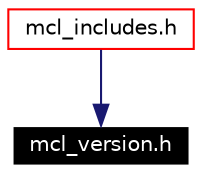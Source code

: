 digraph G
{
  edge [fontname="Helvetica",fontsize=10,labelfontname="Helvetica",labelfontsize=10];
  node [fontname="Helvetica",fontsize=10,shape=record];
  Node216 [label="mcl_version.h",height=0.2,width=0.4,color="white", fillcolor="black", style="filled" fontcolor="white"];
  Node217 -> Node216 [color="midnightblue",fontsize=10,style="solid",fontname="Helvetica"];
  Node217 [label="mcl_includes.h",height=0.2,width=0.4,color="red",URL="$mcl__includes_8h.html"];
}
